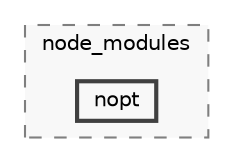 digraph "backend/node_modules/nopt"
{
 // LATEX_PDF_SIZE
  bgcolor="transparent";
  edge [fontname=Helvetica,fontsize=10,labelfontname=Helvetica,labelfontsize=10];
  node [fontname=Helvetica,fontsize=10,shape=box,height=0.2,width=0.4];
  compound=true
  subgraph clusterdir_86dbea9de526ba50b112ba867d8b4b1f {
    graph [ bgcolor="#f8f8f8", pencolor="grey50", label="node_modules", fontname=Helvetica,fontsize=10 style="filled,dashed", URL="dir_86dbea9de526ba50b112ba867d8b4b1f.html",tooltip=""]
  dir_c35d7c1ce1005c17e2b61d77a7c09e7e [label="nopt", fillcolor="#f8f8f8", color="grey25", style="filled,bold", URL="dir_c35d7c1ce1005c17e2b61d77a7c09e7e.html",tooltip=""];
  }
}
